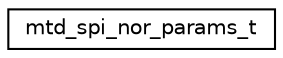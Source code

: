 digraph "Graphical Class Hierarchy"
{
 // LATEX_PDF_SIZE
  edge [fontname="Helvetica",fontsize="10",labelfontname="Helvetica",labelfontsize="10"];
  node [fontname="Helvetica",fontsize="10",shape=record];
  rankdir="LR";
  Node0 [label="mtd_spi_nor_params_t",height=0.2,width=0.4,color="black", fillcolor="white", style="filled",URL="$structmtd__spi__nor__params__t.html",tooltip="Compile-time parameters for a serial flash device."];
}
